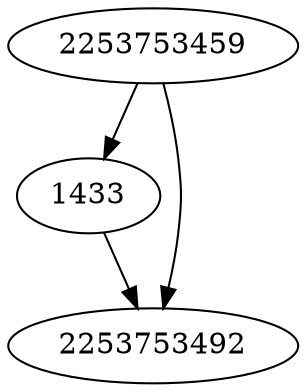 strict digraph  {
1433;
2253753459;
2253753492;
1433 -> 2253753492;
2253753459 -> 2253753492;
2253753459 -> 1433;
}
